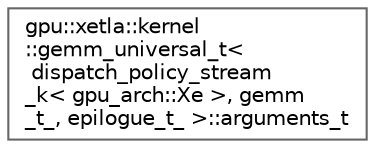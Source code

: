 digraph "Graphical Class Hierarchy"
{
 // LATEX_PDF_SIZE
  bgcolor="transparent";
  edge [fontname=Helvetica,fontsize=10,labelfontname=Helvetica,labelfontsize=10];
  node [fontname=Helvetica,fontsize=10,shape=box,height=0.2,width=0.4];
  rankdir="LR";
  Node0 [id="Node000000",label="gpu::xetla::kernel\l::gemm_universal_t\<\l dispatch_policy_stream\l_k\< gpu_arch::Xe \>, gemm\l_t_, epilogue_t_ \>::arguments_t",height=0.2,width=0.4,color="grey40", fillcolor="white", style="filled",URL="$structgpu_1_1xetla_1_1kernel_1_1gemm__universal__t_3_01dispatch__policy__stream__k_3_01gpu__arch44ec53fb5fda79c5dea48a2afb335e8b.html",tooltip="GEMM arguments."];
}
